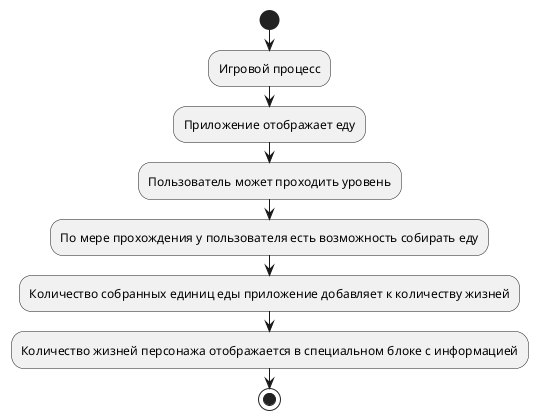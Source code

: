 @startuml

start

:Игровой процесс;
:Приложение отображает еду;
:Пользователь может проходить уровень;
:По мере прохождения у пользователя есть возможность собирать еду;
:Количество собранных единиц еды приложение добавляет к количеству жизней;
:Количество жизней персонажа отображается в специальном блоке с информацией;

stop

@enduml